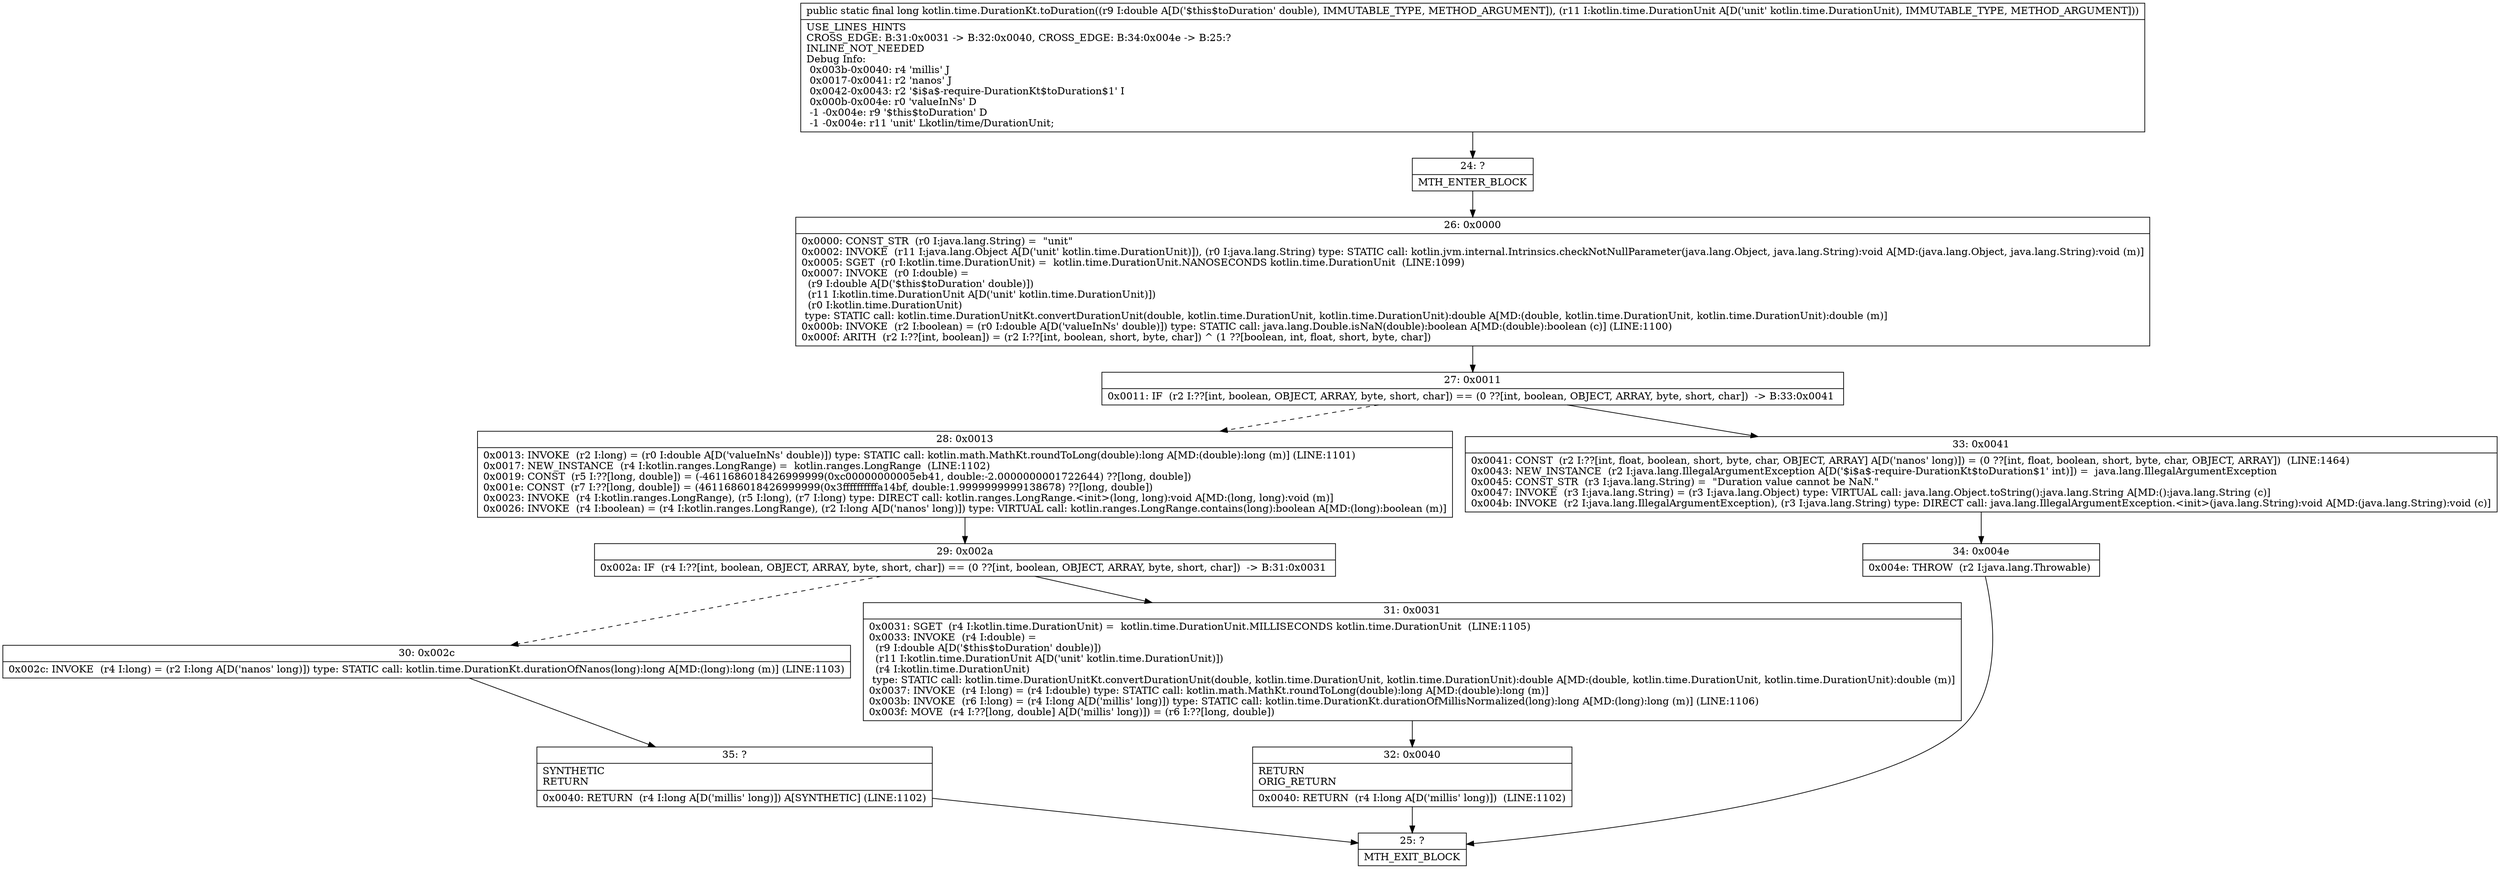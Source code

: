 digraph "CFG forkotlin.time.DurationKt.toDuration(DLkotlin\/time\/DurationUnit;)J" {
Node_24 [shape=record,label="{24\:\ ?|MTH_ENTER_BLOCK\l}"];
Node_26 [shape=record,label="{26\:\ 0x0000|0x0000: CONST_STR  (r0 I:java.lang.String) =  \"unit\" \l0x0002: INVOKE  (r11 I:java.lang.Object A[D('unit' kotlin.time.DurationUnit)]), (r0 I:java.lang.String) type: STATIC call: kotlin.jvm.internal.Intrinsics.checkNotNullParameter(java.lang.Object, java.lang.String):void A[MD:(java.lang.Object, java.lang.String):void (m)]\l0x0005: SGET  (r0 I:kotlin.time.DurationUnit) =  kotlin.time.DurationUnit.NANOSECONDS kotlin.time.DurationUnit  (LINE:1099)\l0x0007: INVOKE  (r0 I:double) = \l  (r9 I:double A[D('$this$toDuration' double)])\l  (r11 I:kotlin.time.DurationUnit A[D('unit' kotlin.time.DurationUnit)])\l  (r0 I:kotlin.time.DurationUnit)\l type: STATIC call: kotlin.time.DurationUnitKt.convertDurationUnit(double, kotlin.time.DurationUnit, kotlin.time.DurationUnit):double A[MD:(double, kotlin.time.DurationUnit, kotlin.time.DurationUnit):double (m)]\l0x000b: INVOKE  (r2 I:boolean) = (r0 I:double A[D('valueInNs' double)]) type: STATIC call: java.lang.Double.isNaN(double):boolean A[MD:(double):boolean (c)] (LINE:1100)\l0x000f: ARITH  (r2 I:??[int, boolean]) = (r2 I:??[int, boolean, short, byte, char]) ^ (1 ??[boolean, int, float, short, byte, char]) \l}"];
Node_27 [shape=record,label="{27\:\ 0x0011|0x0011: IF  (r2 I:??[int, boolean, OBJECT, ARRAY, byte, short, char]) == (0 ??[int, boolean, OBJECT, ARRAY, byte, short, char])  \-\> B:33:0x0041 \l}"];
Node_28 [shape=record,label="{28\:\ 0x0013|0x0013: INVOKE  (r2 I:long) = (r0 I:double A[D('valueInNs' double)]) type: STATIC call: kotlin.math.MathKt.roundToLong(double):long A[MD:(double):long (m)] (LINE:1101)\l0x0017: NEW_INSTANCE  (r4 I:kotlin.ranges.LongRange) =  kotlin.ranges.LongRange  (LINE:1102)\l0x0019: CONST  (r5 I:??[long, double]) = (\-4611686018426999999(0xc00000000005eb41, double:\-2.0000000001722644) ??[long, double]) \l0x001e: CONST  (r7 I:??[long, double]) = (4611686018426999999(0x3ffffffffffa14bf, double:1.9999999999138678) ??[long, double]) \l0x0023: INVOKE  (r4 I:kotlin.ranges.LongRange), (r5 I:long), (r7 I:long) type: DIRECT call: kotlin.ranges.LongRange.\<init\>(long, long):void A[MD:(long, long):void (m)]\l0x0026: INVOKE  (r4 I:boolean) = (r4 I:kotlin.ranges.LongRange), (r2 I:long A[D('nanos' long)]) type: VIRTUAL call: kotlin.ranges.LongRange.contains(long):boolean A[MD:(long):boolean (m)]\l}"];
Node_29 [shape=record,label="{29\:\ 0x002a|0x002a: IF  (r4 I:??[int, boolean, OBJECT, ARRAY, byte, short, char]) == (0 ??[int, boolean, OBJECT, ARRAY, byte, short, char])  \-\> B:31:0x0031 \l}"];
Node_30 [shape=record,label="{30\:\ 0x002c|0x002c: INVOKE  (r4 I:long) = (r2 I:long A[D('nanos' long)]) type: STATIC call: kotlin.time.DurationKt.durationOfNanos(long):long A[MD:(long):long (m)] (LINE:1103)\l}"];
Node_35 [shape=record,label="{35\:\ ?|SYNTHETIC\lRETURN\l|0x0040: RETURN  (r4 I:long A[D('millis' long)]) A[SYNTHETIC] (LINE:1102)\l}"];
Node_25 [shape=record,label="{25\:\ ?|MTH_EXIT_BLOCK\l}"];
Node_31 [shape=record,label="{31\:\ 0x0031|0x0031: SGET  (r4 I:kotlin.time.DurationUnit) =  kotlin.time.DurationUnit.MILLISECONDS kotlin.time.DurationUnit  (LINE:1105)\l0x0033: INVOKE  (r4 I:double) = \l  (r9 I:double A[D('$this$toDuration' double)])\l  (r11 I:kotlin.time.DurationUnit A[D('unit' kotlin.time.DurationUnit)])\l  (r4 I:kotlin.time.DurationUnit)\l type: STATIC call: kotlin.time.DurationUnitKt.convertDurationUnit(double, kotlin.time.DurationUnit, kotlin.time.DurationUnit):double A[MD:(double, kotlin.time.DurationUnit, kotlin.time.DurationUnit):double (m)]\l0x0037: INVOKE  (r4 I:long) = (r4 I:double) type: STATIC call: kotlin.math.MathKt.roundToLong(double):long A[MD:(double):long (m)]\l0x003b: INVOKE  (r6 I:long) = (r4 I:long A[D('millis' long)]) type: STATIC call: kotlin.time.DurationKt.durationOfMillisNormalized(long):long A[MD:(long):long (m)] (LINE:1106)\l0x003f: MOVE  (r4 I:??[long, double] A[D('millis' long)]) = (r6 I:??[long, double]) \l}"];
Node_32 [shape=record,label="{32\:\ 0x0040|RETURN\lORIG_RETURN\l|0x0040: RETURN  (r4 I:long A[D('millis' long)])  (LINE:1102)\l}"];
Node_33 [shape=record,label="{33\:\ 0x0041|0x0041: CONST  (r2 I:??[int, float, boolean, short, byte, char, OBJECT, ARRAY] A[D('nanos' long)]) = (0 ??[int, float, boolean, short, byte, char, OBJECT, ARRAY])  (LINE:1464)\l0x0043: NEW_INSTANCE  (r2 I:java.lang.IllegalArgumentException A[D('$i$a$\-require\-DurationKt$toDuration$1' int)]) =  java.lang.IllegalArgumentException \l0x0045: CONST_STR  (r3 I:java.lang.String) =  \"Duration value cannot be NaN.\" \l0x0047: INVOKE  (r3 I:java.lang.String) = (r3 I:java.lang.Object) type: VIRTUAL call: java.lang.Object.toString():java.lang.String A[MD:():java.lang.String (c)]\l0x004b: INVOKE  (r2 I:java.lang.IllegalArgumentException), (r3 I:java.lang.String) type: DIRECT call: java.lang.IllegalArgumentException.\<init\>(java.lang.String):void A[MD:(java.lang.String):void (c)]\l}"];
Node_34 [shape=record,label="{34\:\ 0x004e|0x004e: THROW  (r2 I:java.lang.Throwable) \l}"];
MethodNode[shape=record,label="{public static final long kotlin.time.DurationKt.toDuration((r9 I:double A[D('$this$toDuration' double), IMMUTABLE_TYPE, METHOD_ARGUMENT]), (r11 I:kotlin.time.DurationUnit A[D('unit' kotlin.time.DurationUnit), IMMUTABLE_TYPE, METHOD_ARGUMENT]))  | USE_LINES_HINTS\lCROSS_EDGE: B:31:0x0031 \-\> B:32:0x0040, CROSS_EDGE: B:34:0x004e \-\> B:25:?\lINLINE_NOT_NEEDED\lDebug Info:\l  0x003b\-0x0040: r4 'millis' J\l  0x0017\-0x0041: r2 'nanos' J\l  0x0042\-0x0043: r2 '$i$a$\-require\-DurationKt$toDuration$1' I\l  0x000b\-0x004e: r0 'valueInNs' D\l  \-1 \-0x004e: r9 '$this$toDuration' D\l  \-1 \-0x004e: r11 'unit' Lkotlin\/time\/DurationUnit;\l}"];
MethodNode -> Node_24;Node_24 -> Node_26;
Node_26 -> Node_27;
Node_27 -> Node_28[style=dashed];
Node_27 -> Node_33;
Node_28 -> Node_29;
Node_29 -> Node_30[style=dashed];
Node_29 -> Node_31;
Node_30 -> Node_35;
Node_35 -> Node_25;
Node_31 -> Node_32;
Node_32 -> Node_25;
Node_33 -> Node_34;
Node_34 -> Node_25;
}

